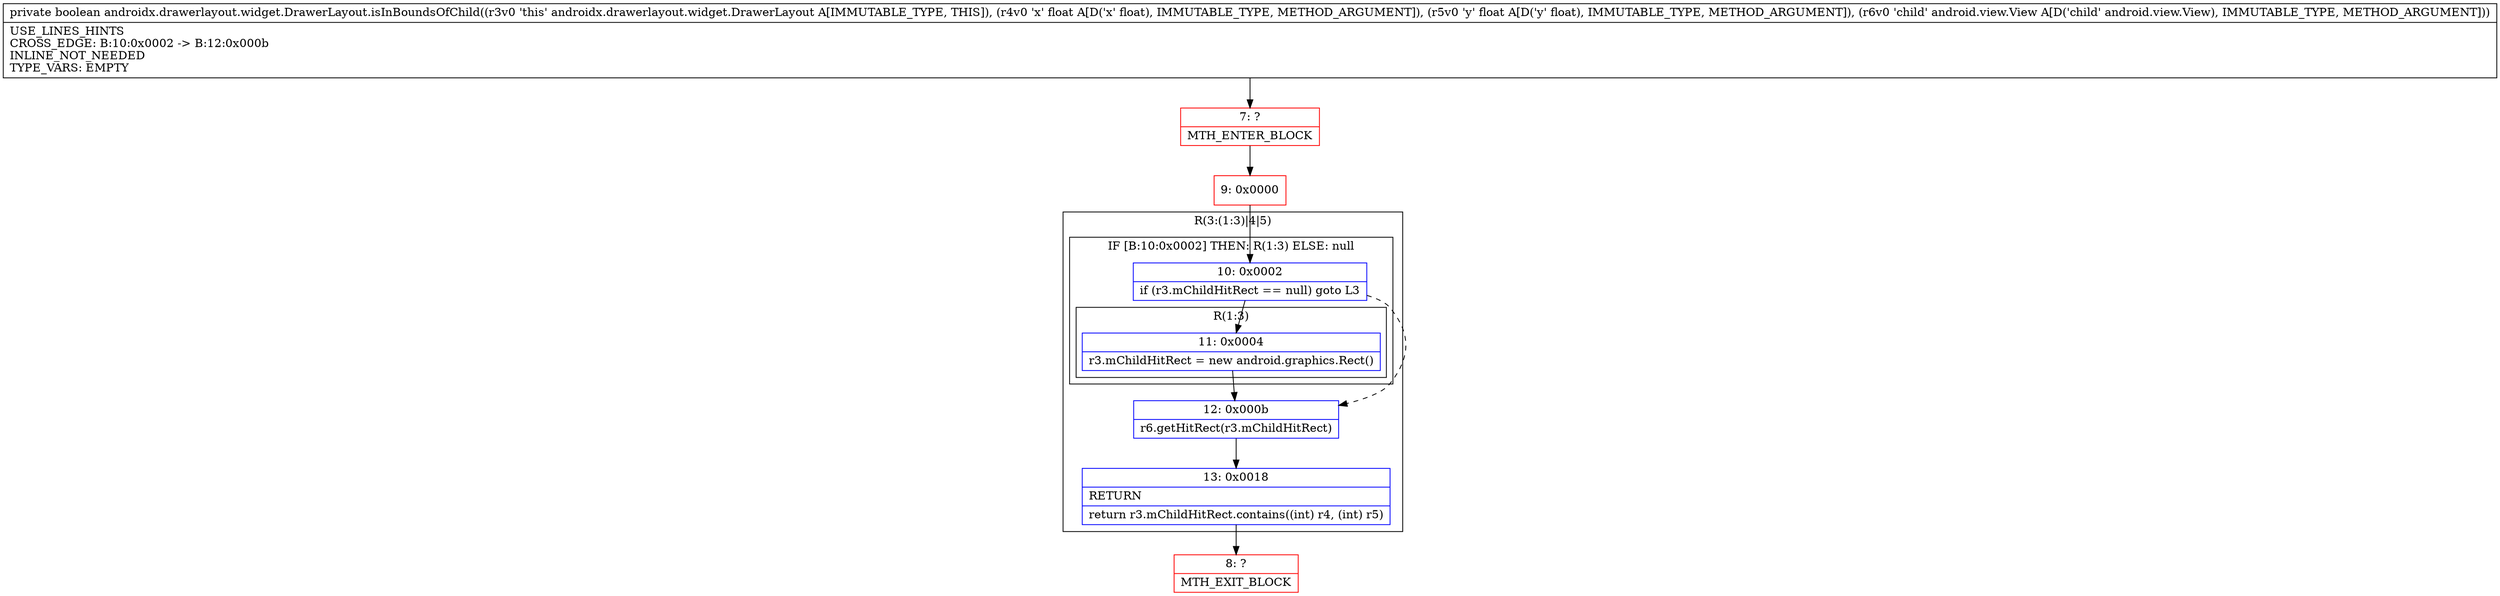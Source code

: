 digraph "CFG forandroidx.drawerlayout.widget.DrawerLayout.isInBoundsOfChild(FFLandroid\/view\/View;)Z" {
subgraph cluster_Region_1184375699 {
label = "R(3:(1:3)|4|5)";
node [shape=record,color=blue];
subgraph cluster_IfRegion_587182993 {
label = "IF [B:10:0x0002] THEN: R(1:3) ELSE: null";
node [shape=record,color=blue];
Node_10 [shape=record,label="{10\:\ 0x0002|if (r3.mChildHitRect == null) goto L3\l}"];
subgraph cluster_Region_1382667611 {
label = "R(1:3)";
node [shape=record,color=blue];
Node_11 [shape=record,label="{11\:\ 0x0004|r3.mChildHitRect = new android.graphics.Rect()\l}"];
}
}
Node_12 [shape=record,label="{12\:\ 0x000b|r6.getHitRect(r3.mChildHitRect)\l}"];
Node_13 [shape=record,label="{13\:\ 0x0018|RETURN\l|return r3.mChildHitRect.contains((int) r4, (int) r5)\l}"];
}
Node_7 [shape=record,color=red,label="{7\:\ ?|MTH_ENTER_BLOCK\l}"];
Node_9 [shape=record,color=red,label="{9\:\ 0x0000}"];
Node_8 [shape=record,color=red,label="{8\:\ ?|MTH_EXIT_BLOCK\l}"];
MethodNode[shape=record,label="{private boolean androidx.drawerlayout.widget.DrawerLayout.isInBoundsOfChild((r3v0 'this' androidx.drawerlayout.widget.DrawerLayout A[IMMUTABLE_TYPE, THIS]), (r4v0 'x' float A[D('x' float), IMMUTABLE_TYPE, METHOD_ARGUMENT]), (r5v0 'y' float A[D('y' float), IMMUTABLE_TYPE, METHOD_ARGUMENT]), (r6v0 'child' android.view.View A[D('child' android.view.View), IMMUTABLE_TYPE, METHOD_ARGUMENT]))  | USE_LINES_HINTS\lCROSS_EDGE: B:10:0x0002 \-\> B:12:0x000b\lINLINE_NOT_NEEDED\lTYPE_VARS: EMPTY\l}"];
MethodNode -> Node_7;Node_10 -> Node_11;
Node_10 -> Node_12[style=dashed];
Node_11 -> Node_12;
Node_12 -> Node_13;
Node_13 -> Node_8;
Node_7 -> Node_9;
Node_9 -> Node_10;
}

